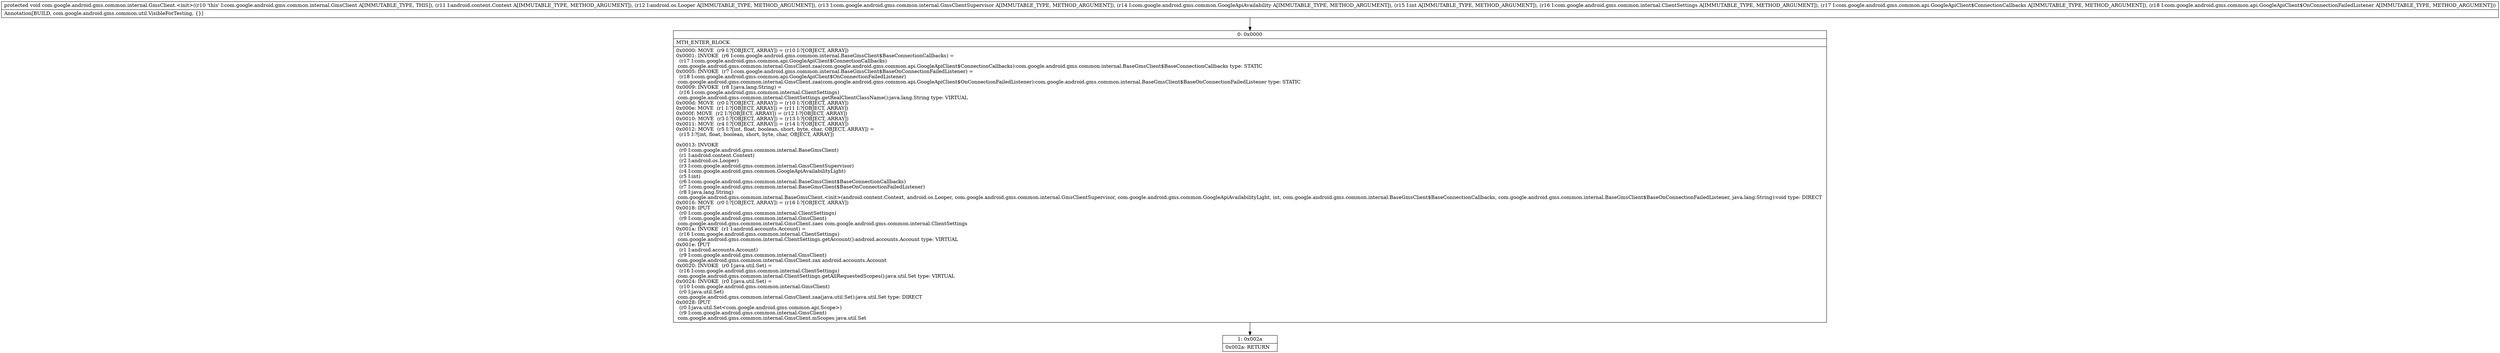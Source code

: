 digraph "CFG forcom.google.android.gms.common.internal.GmsClient.\<init\>(Landroid\/content\/Context;Landroid\/os\/Looper;Lcom\/google\/android\/gms\/common\/internal\/GmsClientSupervisor;Lcom\/google\/android\/gms\/common\/GoogleApiAvailability;ILcom\/google\/android\/gms\/common\/internal\/ClientSettings;Lcom\/google\/android\/gms\/common\/api\/GoogleApiClient$ConnectionCallbacks;Lcom\/google\/android\/gms\/common\/api\/GoogleApiClient$OnConnectionFailedListener;)V" {
Node_0 [shape=record,label="{0\:\ 0x0000|MTH_ENTER_BLOCK\l|0x0000: MOVE  (r9 I:?[OBJECT, ARRAY]) = (r10 I:?[OBJECT, ARRAY]) \l0x0001: INVOKE  (r6 I:com.google.android.gms.common.internal.BaseGmsClient$BaseConnectionCallbacks) = \l  (r17 I:com.google.android.gms.common.api.GoogleApiClient$ConnectionCallbacks)\l com.google.android.gms.common.internal.GmsClient.zaa(com.google.android.gms.common.api.GoogleApiClient$ConnectionCallbacks):com.google.android.gms.common.internal.BaseGmsClient$BaseConnectionCallbacks type: STATIC \l0x0005: INVOKE  (r7 I:com.google.android.gms.common.internal.BaseGmsClient$BaseOnConnectionFailedListener) = \l  (r18 I:com.google.android.gms.common.api.GoogleApiClient$OnConnectionFailedListener)\l com.google.android.gms.common.internal.GmsClient.zaa(com.google.android.gms.common.api.GoogleApiClient$OnConnectionFailedListener):com.google.android.gms.common.internal.BaseGmsClient$BaseOnConnectionFailedListener type: STATIC \l0x0009: INVOKE  (r8 I:java.lang.String) = \l  (r16 I:com.google.android.gms.common.internal.ClientSettings)\l com.google.android.gms.common.internal.ClientSettings.getRealClientClassName():java.lang.String type: VIRTUAL \l0x000d: MOVE  (r0 I:?[OBJECT, ARRAY]) = (r10 I:?[OBJECT, ARRAY]) \l0x000e: MOVE  (r1 I:?[OBJECT, ARRAY]) = (r11 I:?[OBJECT, ARRAY]) \l0x000f: MOVE  (r2 I:?[OBJECT, ARRAY]) = (r12 I:?[OBJECT, ARRAY]) \l0x0010: MOVE  (r3 I:?[OBJECT, ARRAY]) = (r13 I:?[OBJECT, ARRAY]) \l0x0011: MOVE  (r4 I:?[OBJECT, ARRAY]) = (r14 I:?[OBJECT, ARRAY]) \l0x0012: MOVE  (r5 I:?[int, float, boolean, short, byte, char, OBJECT, ARRAY]) = \l  (r15 I:?[int, float, boolean, short, byte, char, OBJECT, ARRAY])\l \l0x0013: INVOKE  \l  (r0 I:com.google.android.gms.common.internal.BaseGmsClient)\l  (r1 I:android.content.Context)\l  (r2 I:android.os.Looper)\l  (r3 I:com.google.android.gms.common.internal.GmsClientSupervisor)\l  (r4 I:com.google.android.gms.common.GoogleApiAvailabilityLight)\l  (r5 I:int)\l  (r6 I:com.google.android.gms.common.internal.BaseGmsClient$BaseConnectionCallbacks)\l  (r7 I:com.google.android.gms.common.internal.BaseGmsClient$BaseOnConnectionFailedListener)\l  (r8 I:java.lang.String)\l com.google.android.gms.common.internal.BaseGmsClient.\<init\>(android.content.Context, android.os.Looper, com.google.android.gms.common.internal.GmsClientSupervisor, com.google.android.gms.common.GoogleApiAvailabilityLight, int, com.google.android.gms.common.internal.BaseGmsClient$BaseConnectionCallbacks, com.google.android.gms.common.internal.BaseGmsClient$BaseOnConnectionFailedListener, java.lang.String):void type: DIRECT \l0x0016: MOVE  (r0 I:?[OBJECT, ARRAY]) = (r16 I:?[OBJECT, ARRAY]) \l0x0018: IPUT  \l  (r0 I:com.google.android.gms.common.internal.ClientSettings)\l  (r9 I:com.google.android.gms.common.internal.GmsClient)\l com.google.android.gms.common.internal.GmsClient.zaes com.google.android.gms.common.internal.ClientSettings \l0x001a: INVOKE  (r1 I:android.accounts.Account) = \l  (r16 I:com.google.android.gms.common.internal.ClientSettings)\l com.google.android.gms.common.internal.ClientSettings.getAccount():android.accounts.Account type: VIRTUAL \l0x001e: IPUT  \l  (r1 I:android.accounts.Account)\l  (r9 I:com.google.android.gms.common.internal.GmsClient)\l com.google.android.gms.common.internal.GmsClient.zax android.accounts.Account \l0x0020: INVOKE  (r0 I:java.util.Set) = \l  (r16 I:com.google.android.gms.common.internal.ClientSettings)\l com.google.android.gms.common.internal.ClientSettings.getAllRequestedScopes():java.util.Set type: VIRTUAL \l0x0024: INVOKE  (r0 I:java.util.Set) = \l  (r10 I:com.google.android.gms.common.internal.GmsClient)\l  (r0 I:java.util.Set)\l com.google.android.gms.common.internal.GmsClient.zaa(java.util.Set):java.util.Set type: DIRECT \l0x0028: IPUT  \l  (r0 I:java.util.Set\<com.google.android.gms.common.api.Scope\>)\l  (r9 I:com.google.android.gms.common.internal.GmsClient)\l com.google.android.gms.common.internal.GmsClient.mScopes java.util.Set \l}"];
Node_1 [shape=record,label="{1\:\ 0x002a|0x002a: RETURN   \l}"];
MethodNode[shape=record,label="{protected void com.google.android.gms.common.internal.GmsClient.\<init\>((r10 'this' I:com.google.android.gms.common.internal.GmsClient A[IMMUTABLE_TYPE, THIS]), (r11 I:android.content.Context A[IMMUTABLE_TYPE, METHOD_ARGUMENT]), (r12 I:android.os.Looper A[IMMUTABLE_TYPE, METHOD_ARGUMENT]), (r13 I:com.google.android.gms.common.internal.GmsClientSupervisor A[IMMUTABLE_TYPE, METHOD_ARGUMENT]), (r14 I:com.google.android.gms.common.GoogleApiAvailability A[IMMUTABLE_TYPE, METHOD_ARGUMENT]), (r15 I:int A[IMMUTABLE_TYPE, METHOD_ARGUMENT]), (r16 I:com.google.android.gms.common.internal.ClientSettings A[IMMUTABLE_TYPE, METHOD_ARGUMENT]), (r17 I:com.google.android.gms.common.api.GoogleApiClient$ConnectionCallbacks A[IMMUTABLE_TYPE, METHOD_ARGUMENT]), (r18 I:com.google.android.gms.common.api.GoogleApiClient$OnConnectionFailedListener A[IMMUTABLE_TYPE, METHOD_ARGUMENT]))  | Annotation[BUILD, com.google.android.gms.common.util.VisibleForTesting, \{\}]\l}"];
MethodNode -> Node_0;
Node_0 -> Node_1;
}

